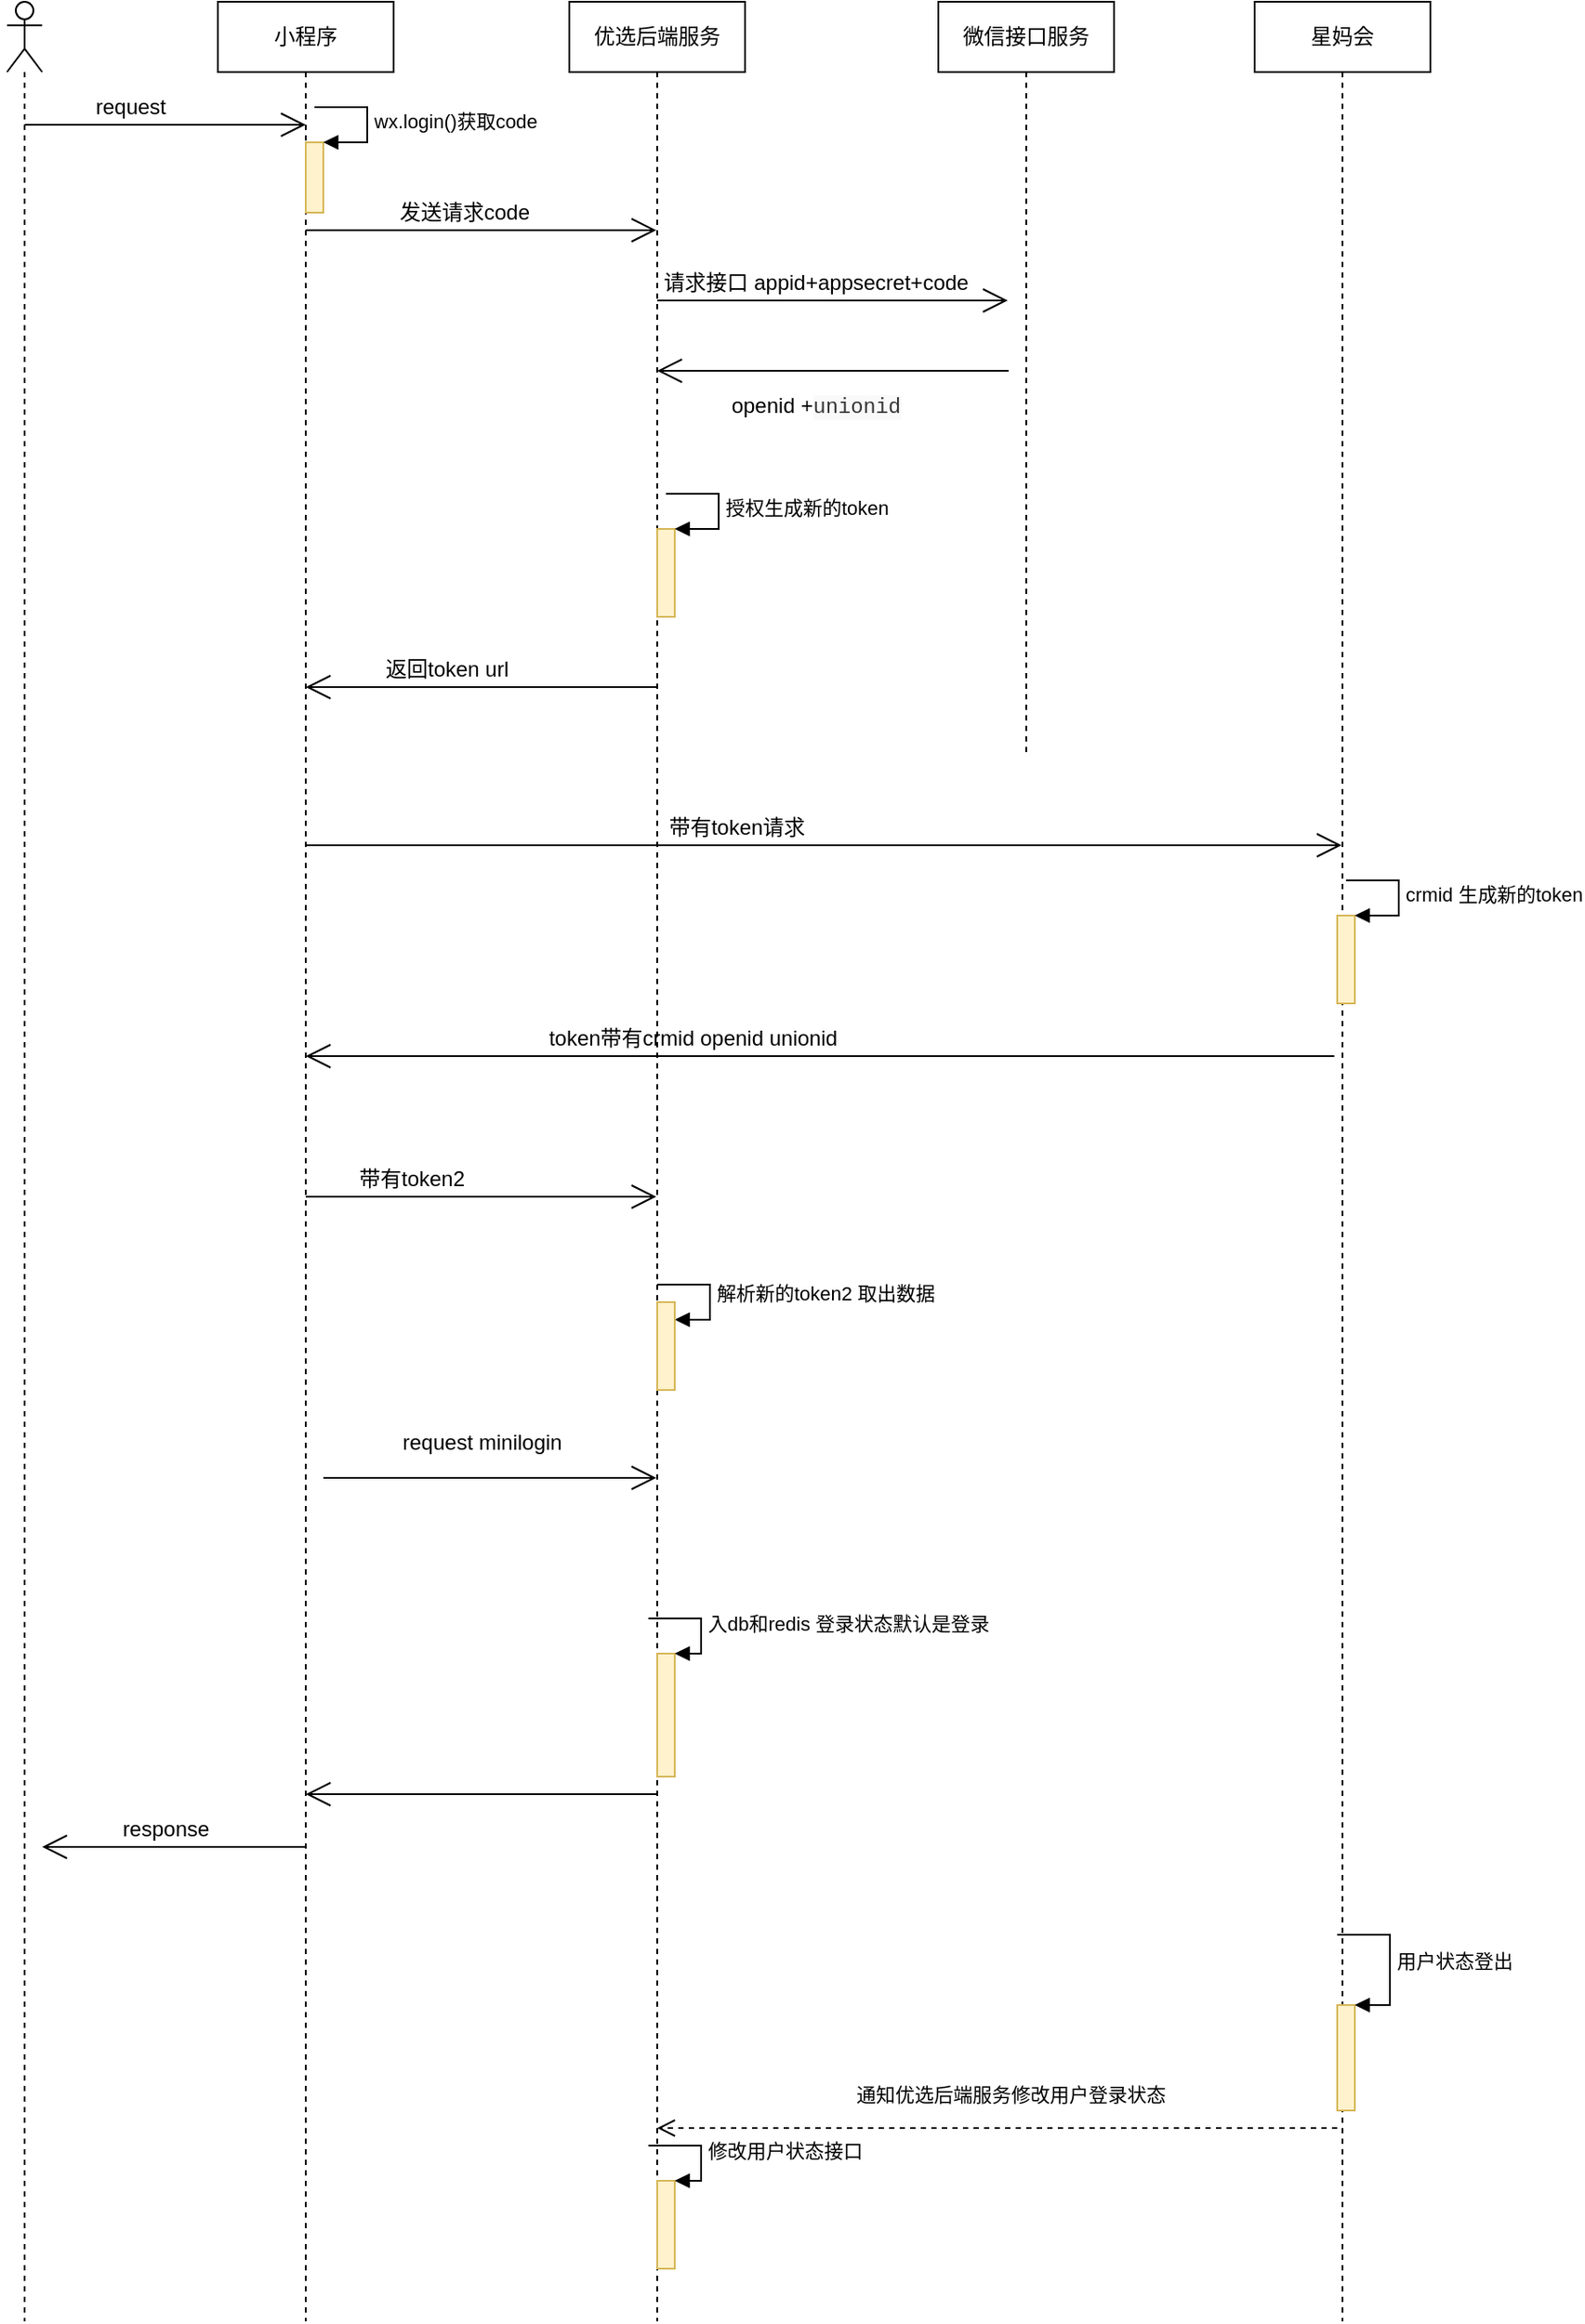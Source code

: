 <mxfile version="14.6.1" type="github">
  <diagram id="PgDnT-WAUQSkojLY2xvW" name="Page-1">
    <mxGraphModel dx="1422" dy="762" grid="1" gridSize="10" guides="1" tooltips="1" connect="1" arrows="1" fold="1" page="1" pageScale="1" pageWidth="827" pageHeight="1169" math="0" shadow="0">
      <root>
        <mxCell id="0" />
        <mxCell id="1" parent="0" />
        <mxCell id="SEGcHldjehkuwBpNLAdt-2" value="" style="shape=umlLifeline;participant=umlActor;perimeter=lifelinePerimeter;whiteSpace=wrap;html=1;container=1;collapsible=0;recursiveResize=0;verticalAlign=top;spacingTop=36;outlineConnect=0;" parent="1" vertex="1">
          <mxGeometry x="70" y="80" width="20" height="1320" as="geometry" />
        </mxCell>
        <mxCell id="SEGcHldjehkuwBpNLAdt-12" value="" style="endArrow=open;endFill=1;endSize=12;html=1;" parent="SEGcHldjehkuwBpNLAdt-2" edge="1">
          <mxGeometry width="160" relative="1" as="geometry">
            <mxPoint x="10" y="70" as="sourcePoint" />
            <mxPoint x="170" y="70" as="targetPoint" />
          </mxGeometry>
        </mxCell>
        <mxCell id="SEGcHldjehkuwBpNLAdt-7" value="优选后端服务" style="shape=umlLifeline;perimeter=lifelinePerimeter;whiteSpace=wrap;html=1;container=1;collapsible=0;recursiveResize=0;outlineConnect=0;" parent="1" vertex="1">
          <mxGeometry x="390" y="80" width="100" height="1320" as="geometry" />
        </mxCell>
        <mxCell id="FIv0jrKAlku3cR5t2qTA-6" value="" style="html=1;points=[];perimeter=orthogonalPerimeter;fillColor=#fff2cc;strokeColor=#d6b656;" vertex="1" parent="SEGcHldjehkuwBpNLAdt-7">
          <mxGeometry x="50" y="940" width="10" height="70" as="geometry" />
        </mxCell>
        <mxCell id="FIv0jrKAlku3cR5t2qTA-7" value="入db和redis 登录状态默认是登录" style="edgeStyle=orthogonalEdgeStyle;html=1;align=left;spacingLeft=2;endArrow=block;rounded=0;entryX=1;entryY=0;" edge="1" target="FIv0jrKAlku3cR5t2qTA-6" parent="SEGcHldjehkuwBpNLAdt-7">
          <mxGeometry relative="1" as="geometry">
            <mxPoint x="45" y="920" as="sourcePoint" />
            <Array as="points">
              <mxPoint x="75" y="920" />
            </Array>
          </mxGeometry>
        </mxCell>
        <mxCell id="FIv0jrKAlku3cR5t2qTA-14" value="" style="html=1;points=[];perimeter=orthogonalPerimeter;fillColor=#fff2cc;strokeColor=#d6b656;" vertex="1" parent="SEGcHldjehkuwBpNLAdt-7">
          <mxGeometry x="50" y="1240" width="10" height="50" as="geometry" />
        </mxCell>
        <mxCell id="FIv0jrKAlku3cR5t2qTA-15" value="修改用户状态接口" style="edgeStyle=orthogonalEdgeStyle;html=1;align=left;spacingLeft=2;endArrow=block;rounded=0;entryX=1;entryY=0;" edge="1" target="FIv0jrKAlku3cR5t2qTA-14" parent="SEGcHldjehkuwBpNLAdt-7">
          <mxGeometry relative="1" as="geometry">
            <mxPoint x="45" y="1220" as="sourcePoint" />
            <Array as="points">
              <mxPoint x="75" y="1220" />
            </Array>
          </mxGeometry>
        </mxCell>
        <mxCell id="SEGcHldjehkuwBpNLAdt-8" value="小程序" style="shape=umlLifeline;perimeter=lifelinePerimeter;whiteSpace=wrap;html=1;container=1;collapsible=0;recursiveResize=0;outlineConnect=0;" parent="1" vertex="1">
          <mxGeometry x="190" y="80" width="100" height="1320" as="geometry" />
        </mxCell>
        <mxCell id="SEGcHldjehkuwBpNLAdt-9" value="微信接口服务" style="shape=umlLifeline;perimeter=lifelinePerimeter;whiteSpace=wrap;html=1;container=1;collapsible=0;recursiveResize=0;outlineConnect=0;" parent="1" vertex="1">
          <mxGeometry x="600" y="80" width="100" height="430" as="geometry" />
        </mxCell>
        <mxCell id="SEGcHldjehkuwBpNLAdt-10" value="" style="html=1;points=[];perimeter=orthogonalPerimeter;fillColor=#fff2cc;strokeColor=#d6b656;" parent="1" vertex="1">
          <mxGeometry x="240" y="160" width="10" height="40" as="geometry" />
        </mxCell>
        <mxCell id="SEGcHldjehkuwBpNLAdt-11" value="wx.login()获取code" style="edgeStyle=orthogonalEdgeStyle;html=1;align=left;spacingLeft=2;endArrow=block;rounded=0;entryX=1;entryY=0;" parent="1" target="SEGcHldjehkuwBpNLAdt-10" edge="1">
          <mxGeometry relative="1" as="geometry">
            <mxPoint x="245" y="140" as="sourcePoint" />
            <Array as="points">
              <mxPoint x="275" y="140" />
            </Array>
          </mxGeometry>
        </mxCell>
        <mxCell id="SEGcHldjehkuwBpNLAdt-13" value="" style="endArrow=open;endFill=1;endSize=12;html=1;" parent="1" target="SEGcHldjehkuwBpNLAdt-7" edge="1">
          <mxGeometry width="160" relative="1" as="geometry">
            <mxPoint x="240" y="210" as="sourcePoint" />
            <mxPoint x="400" y="210" as="targetPoint" />
            <Array as="points">
              <mxPoint x="330" y="210" />
            </Array>
          </mxGeometry>
        </mxCell>
        <mxCell id="SEGcHldjehkuwBpNLAdt-14" value="发送请求code" style="text;html=1;align=center;verticalAlign=middle;resizable=0;points=[];autosize=1;strokeColor=none;" parent="1" vertex="1">
          <mxGeometry x="285" y="190" width="90" height="20" as="geometry" />
        </mxCell>
        <mxCell id="SEGcHldjehkuwBpNLAdt-15" value="" style="endArrow=open;endFill=1;endSize=12;html=1;" parent="1" edge="1">
          <mxGeometry width="160" relative="1" as="geometry">
            <mxPoint x="440" y="250" as="sourcePoint" />
            <mxPoint x="639.5" y="250" as="targetPoint" />
            <Array as="points">
              <mxPoint x="530" y="250" />
            </Array>
          </mxGeometry>
        </mxCell>
        <mxCell id="SEGcHldjehkuwBpNLAdt-16" value="请求接口 appid+appsecret+code" style="text;html=1;align=center;verticalAlign=middle;resizable=0;points=[];autosize=1;strokeColor=none;" parent="1" vertex="1">
          <mxGeometry x="435" y="230" width="190" height="20" as="geometry" />
        </mxCell>
        <mxCell id="SEGcHldjehkuwBpNLAdt-17" value="" style="endArrow=open;endFill=1;endSize=12;html=1;" parent="1" target="SEGcHldjehkuwBpNLAdt-7" edge="1">
          <mxGeometry width="160" relative="1" as="geometry">
            <mxPoint x="640" y="290" as="sourcePoint" />
            <mxPoint x="480" y="290" as="targetPoint" />
            <Array as="points">
              <mxPoint x="620" y="290" />
            </Array>
          </mxGeometry>
        </mxCell>
        <mxCell id="SEGcHldjehkuwBpNLAdt-20" value="" style="html=1;points=[];perimeter=orthogonalPerimeter;fillColor=#fff2cc;strokeColor=#d6b656;" parent="1" vertex="1">
          <mxGeometry x="440" y="380" width="10" height="50" as="geometry" />
        </mxCell>
        <mxCell id="SEGcHldjehkuwBpNLAdt-21" value="授权生成新的token" style="edgeStyle=orthogonalEdgeStyle;html=1;align=left;spacingLeft=2;endArrow=block;rounded=0;entryX=1;entryY=0;" parent="1" target="SEGcHldjehkuwBpNLAdt-20" edge="1">
          <mxGeometry relative="1" as="geometry">
            <mxPoint x="445" y="360" as="sourcePoint" />
            <Array as="points">
              <mxPoint x="475" y="360" />
            </Array>
          </mxGeometry>
        </mxCell>
        <mxCell id="SEGcHldjehkuwBpNLAdt-22" value="openid +&lt;span style=&quot;color: rgb(53 , 53 , 53) ; font-family: &amp;#34;consolas&amp;#34; , &amp;#34;liberation mono&amp;#34; , &amp;#34;menlo&amp;#34; , &amp;#34;courier&amp;#34; , monospace ; font-size: 11.9px ; text-align: left ; background-color: rgb(249 , 249 , 250)&quot;&gt;unionid&lt;/span&gt;" style="text;html=1;align=center;verticalAlign=middle;resizable=0;points=[];autosize=1;strokeColor=none;" parent="1" vertex="1">
          <mxGeometry x="475" y="300" width="110" height="20" as="geometry" />
        </mxCell>
        <mxCell id="SEGcHldjehkuwBpNLAdt-23" value="" style="endArrow=open;endFill=1;endSize=12;html=1;" parent="1" edge="1">
          <mxGeometry width="160" relative="1" as="geometry">
            <mxPoint x="440.33" y="470" as="sourcePoint" />
            <mxPoint x="239.997" y="470" as="targetPoint" />
            <Array as="points">
              <mxPoint x="420.33" y="470" />
            </Array>
          </mxGeometry>
        </mxCell>
        <mxCell id="SEGcHldjehkuwBpNLAdt-24" value="返回token url" style="text;html=1;align=center;verticalAlign=middle;resizable=0;points=[];autosize=1;strokeColor=none;" parent="1" vertex="1">
          <mxGeometry x="275" y="450" width="90" height="20" as="geometry" />
        </mxCell>
        <mxCell id="SEGcHldjehkuwBpNLAdt-26" value="星妈会" style="shape=umlLifeline;perimeter=lifelinePerimeter;whiteSpace=wrap;html=1;container=1;collapsible=0;recursiveResize=0;outlineConnect=0;" parent="1" vertex="1">
          <mxGeometry x="780" y="80" width="100" height="1320" as="geometry" />
        </mxCell>
        <mxCell id="SEGcHldjehkuwBpNLAdt-30" value="" style="html=1;points=[];perimeter=orthogonalPerimeter;fillColor=#fff2cc;strokeColor=#d6b656;" parent="SEGcHldjehkuwBpNLAdt-26" vertex="1">
          <mxGeometry x="47" y="520" width="10" height="50" as="geometry" />
        </mxCell>
        <mxCell id="SEGcHldjehkuwBpNLAdt-31" value="crmid 生成新的token" style="edgeStyle=orthogonalEdgeStyle;html=1;align=left;spacingLeft=2;endArrow=block;rounded=0;entryX=1;entryY=0;" parent="SEGcHldjehkuwBpNLAdt-26" target="SEGcHldjehkuwBpNLAdt-30" edge="1">
          <mxGeometry relative="1" as="geometry">
            <mxPoint x="52" y="500" as="sourcePoint" />
            <Array as="points">
              <mxPoint x="82" y="500" />
            </Array>
          </mxGeometry>
        </mxCell>
        <mxCell id="FIv0jrKAlku3cR5t2qTA-10" value="" style="html=1;points=[];perimeter=orthogonalPerimeter;fillColor=#fff2cc;strokeColor=#d6b656;" vertex="1" parent="SEGcHldjehkuwBpNLAdt-26">
          <mxGeometry x="47" y="1140" width="10" height="60" as="geometry" />
        </mxCell>
        <mxCell id="FIv0jrKAlku3cR5t2qTA-11" value="用户状态登出" style="edgeStyle=orthogonalEdgeStyle;html=1;align=left;spacingLeft=2;endArrow=block;rounded=0;entryX=1;entryY=0;" edge="1" target="FIv0jrKAlku3cR5t2qTA-10" parent="SEGcHldjehkuwBpNLAdt-26">
          <mxGeometry relative="1" as="geometry">
            <mxPoint x="47" y="1100" as="sourcePoint" />
            <Array as="points">
              <mxPoint x="77" y="1100" />
            </Array>
          </mxGeometry>
        </mxCell>
        <mxCell id="SEGcHldjehkuwBpNLAdt-27" value="" style="endArrow=open;endFill=1;endSize=12;html=1;" parent="1" target="SEGcHldjehkuwBpNLAdt-26" edge="1">
          <mxGeometry width="160" relative="1" as="geometry">
            <mxPoint x="240" y="560" as="sourcePoint" />
            <mxPoint x="400" y="560" as="targetPoint" />
          </mxGeometry>
        </mxCell>
        <mxCell id="SEGcHldjehkuwBpNLAdt-29" value="带有token请求" style="text;html=1;align=center;verticalAlign=middle;resizable=0;points=[];autosize=1;strokeColor=none;" parent="1" vertex="1">
          <mxGeometry x="440" y="540" width="90" height="20" as="geometry" />
        </mxCell>
        <mxCell id="SEGcHldjehkuwBpNLAdt-33" value="" style="endArrow=open;endFill=1;endSize=12;html=1;" parent="1" target="SEGcHldjehkuwBpNLAdt-8" edge="1">
          <mxGeometry width="160" relative="1" as="geometry">
            <mxPoint x="825.33" y="680" as="sourcePoint" />
            <mxPoint x="624.997" y="680" as="targetPoint" />
            <Array as="points">
              <mxPoint x="805.33" y="680" />
            </Array>
          </mxGeometry>
        </mxCell>
        <mxCell id="SEGcHldjehkuwBpNLAdt-36" value="token带有crmid openid unionid" style="text;html=1;align=center;verticalAlign=middle;resizable=0;points=[];autosize=1;strokeColor=none;" parent="1" vertex="1">
          <mxGeometry x="370" y="660" width="180" height="20" as="geometry" />
        </mxCell>
        <mxCell id="SEGcHldjehkuwBpNLAdt-40" value="" style="endArrow=open;endFill=1;endSize=12;html=1;" parent="1" target="SEGcHldjehkuwBpNLAdt-7" edge="1">
          <mxGeometry width="160" relative="1" as="geometry">
            <mxPoint x="240" y="760" as="sourcePoint" />
            <mxPoint x="400" y="760" as="targetPoint" />
            <Array as="points">
              <mxPoint x="330" y="760" />
            </Array>
          </mxGeometry>
        </mxCell>
        <mxCell id="SEGcHldjehkuwBpNLAdt-41" value="带有token2" style="text;html=1;align=center;verticalAlign=middle;resizable=0;points=[];autosize=1;strokeColor=none;" parent="1" vertex="1">
          <mxGeometry x="260" y="740" width="80" height="20" as="geometry" />
        </mxCell>
        <mxCell id="SEGcHldjehkuwBpNLAdt-43" value="解析新的token2 取出数据&amp;nbsp;" style="edgeStyle=orthogonalEdgeStyle;html=1;align=left;spacingLeft=2;endArrow=block;rounded=0;entryX=1;entryY=0;" parent="1" edge="1">
          <mxGeometry relative="1" as="geometry">
            <mxPoint x="440" y="810" as="sourcePoint" />
            <Array as="points">
              <mxPoint x="470" y="810" />
            </Array>
            <mxPoint x="450" y="830" as="targetPoint" />
          </mxGeometry>
        </mxCell>
        <mxCell id="SEGcHldjehkuwBpNLAdt-44" value="" style="html=1;points=[];perimeter=orthogonalPerimeter;fillColor=#fff2cc;strokeColor=#d6b656;" parent="1" vertex="1">
          <mxGeometry x="440" y="820" width="10" height="50" as="geometry" />
        </mxCell>
        <mxCell id="SEGcHldjehkuwBpNLAdt-50" value="" style="endArrow=open;endFill=1;endSize=12;html=1;" parent="1" edge="1" target="SEGcHldjehkuwBpNLAdt-7">
          <mxGeometry width="160" relative="1" as="geometry">
            <mxPoint x="250" y="920" as="sourcePoint" />
            <mxPoint x="410" y="920" as="targetPoint" />
          </mxGeometry>
        </mxCell>
        <mxCell id="SEGcHldjehkuwBpNLAdt-52" value="" style="endArrow=open;endFill=1;endSize=12;html=1;" parent="1" edge="1">
          <mxGeometry width="160" relative="1" as="geometry">
            <mxPoint x="240" y="1130" as="sourcePoint" />
            <mxPoint x="90" y="1130" as="targetPoint" />
          </mxGeometry>
        </mxCell>
        <mxCell id="SEGcHldjehkuwBpNLAdt-54" value="request" style="text;html=1;align=center;verticalAlign=middle;resizable=0;points=[];autosize=1;strokeColor=none;" parent="1" vertex="1">
          <mxGeometry x="110" y="130" width="60" height="20" as="geometry" />
        </mxCell>
        <mxCell id="SEGcHldjehkuwBpNLAdt-55" value="response" style="text;html=1;align=center;verticalAlign=middle;resizable=0;points=[];autosize=1;strokeColor=none;" parent="1" vertex="1">
          <mxGeometry x="130" y="1110" width="60" height="20" as="geometry" />
        </mxCell>
        <mxCell id="FIv0jrKAlku3cR5t2qTA-1" value="request minilogin" style="text;html=1;align=center;verticalAlign=middle;resizable=0;points=[];autosize=1;strokeColor=none;" vertex="1" parent="1">
          <mxGeometry x="285" y="890" width="110" height="20" as="geometry" />
        </mxCell>
        <mxCell id="FIv0jrKAlku3cR5t2qTA-9" value="" style="endArrow=open;endFill=1;endSize=12;html=1;" edge="1" parent="1" target="SEGcHldjehkuwBpNLAdt-8">
          <mxGeometry width="160" relative="1" as="geometry">
            <mxPoint x="440" y="1100" as="sourcePoint" />
            <mxPoint x="290" y="1100" as="targetPoint" />
            <Array as="points">
              <mxPoint x="370" y="1100" />
            </Array>
          </mxGeometry>
        </mxCell>
        <mxCell id="FIv0jrKAlku3cR5t2qTA-12" value="通知优选后端服务修改用户登录状态" style="html=1;verticalAlign=bottom;endArrow=open;dashed=1;endSize=8;" edge="1" parent="1" target="SEGcHldjehkuwBpNLAdt-7">
          <mxGeometry x="-0.035" y="-10" relative="1" as="geometry">
            <mxPoint x="827" y="1290" as="sourcePoint" />
            <mxPoint x="747" y="1290" as="targetPoint" />
            <mxPoint as="offset" />
          </mxGeometry>
        </mxCell>
      </root>
    </mxGraphModel>
  </diagram>
</mxfile>
